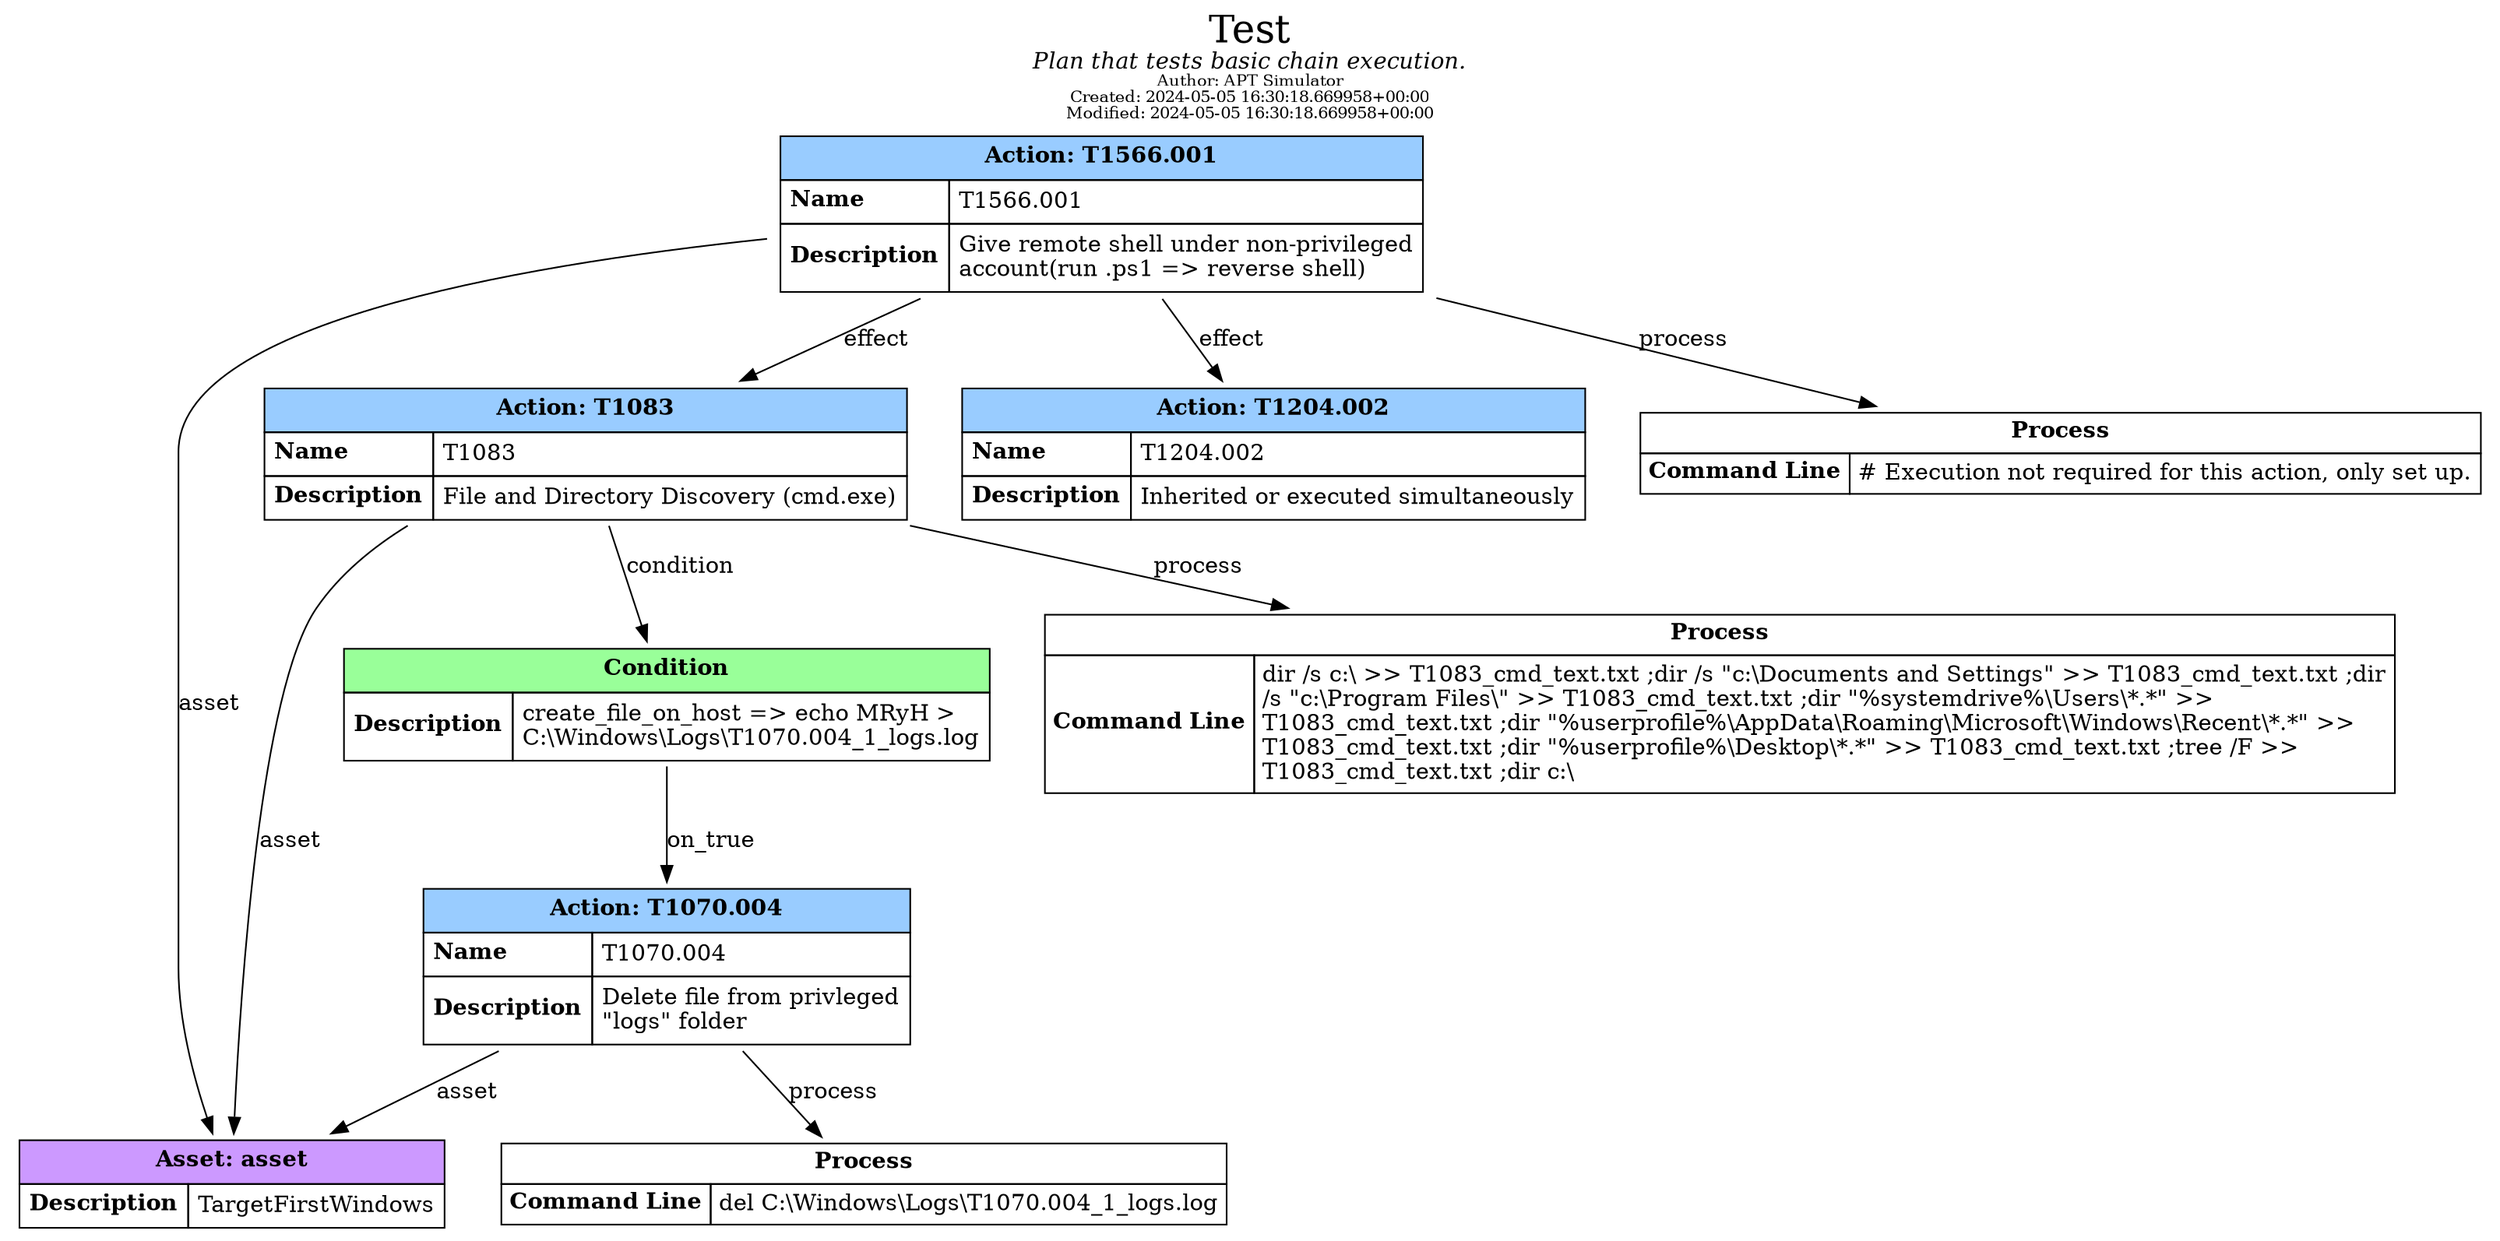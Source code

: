 digraph {
	label=<<font point-size="24">Test</font><br/><i>Plan that tests basic chain execution.</i><br/><font point-size="10">Author: APT Simulator</font><br/><font point-size="10">Created: 2024-05-05 16:30:18.669958+00:00</font><br/><font point-size="10">Modified: 2024-05-05 16:30:18.669958+00:00</font>>;
	labelloc="t";
	"attack-action--d99397e5-36bc-4938-b247-2e63044cfec8" [label=<<TABLE BORDER="0" CELLBORDER="1" CELLSPACING="0" CELLPADDING="5"><TR><TD BGCOLOR="#99ccff" COLSPAN="2"><B>Action: T1566.001</B></TD></TR><TR><TD ALIGN="LEFT" BALIGN="LEFT"><B>Name</B></TD><TD ALIGN="LEFT" BALIGN="LEFT">T1566.001</TD></TR><TR><TD ALIGN="LEFT" BALIGN="LEFT"><B>Description</B></TD><TD ALIGN="LEFT" BALIGN="LEFT">Give remote shell under non-privileged<br/>account(run .ps1 =&gt; reverse shell)</TD></TR></TABLE>> shape=plaintext]
	"attack-action--d99397e5-36bc-4938-b247-2e63044cfec8" -> "attack-asset--15369e2f-cde0-4c1c-ac21-d21bb55a73c5" [label=asset]
	"attack-action--d99397e5-36bc-4938-b247-2e63044cfec8" -> "attack-action--accfb346-5ec0-443f-b673-1952b34c53d0" [label=effect]
	"attack-action--d99397e5-36bc-4938-b247-2e63044cfec8" -> "attack-action--1b6e495b-4b01-49aa-a287-a667906eecbe" [label=effect]
	"attack-action--d99397e5-36bc-4938-b247-2e63044cfec8" -> "process--8661ce21-52ce-452a-bee2-795dde8c095f" [label=process]
	"attack-asset--15369e2f-cde0-4c1c-ac21-d21bb55a73c5" [label=<<TABLE BORDER="0" CELLBORDER="1" CELLSPACING="0" CELLPADDING="5"><TR><TD BGCOLOR="#cc99ff" COLSPAN="2"><B>Asset: asset</B></TD></TR><TR><TD ALIGN="LEFT" BALIGN="LEFT"><B>Description</B></TD><TD ALIGN="LEFT" BALIGN="LEFT">TargetFirstWindows</TD></TR></TABLE>> shape=plaintext]
	"process--8661ce21-52ce-452a-bee2-795dde8c095f" [label=<<TABLE BORDER="0" CELLBORDER="1" CELLSPACING="0" CELLPADDING="4"><TR><TD COLSPAN="2"><B>Process</B></TD></TR><TR><TD ALIGN="LEFT" BALIGN="LEFT"><B>Command Line</B></TD><TD ALIGN="LEFT" BALIGN="LEFT"># Execution not required for this action, only set up.</TD></TR></TABLE>> shape=plaintext]
	"attack-action--1b6e495b-4b01-49aa-a287-a667906eecbe" [label=<<TABLE BORDER="0" CELLBORDER="1" CELLSPACING="0" CELLPADDING="5"><TR><TD BGCOLOR="#99ccff" COLSPAN="2"><B>Action: T1204.002</B></TD></TR><TR><TD ALIGN="LEFT" BALIGN="LEFT"><B>Name</B></TD><TD ALIGN="LEFT" BALIGN="LEFT">T1204.002</TD></TR><TR><TD ALIGN="LEFT" BALIGN="LEFT"><B>Description</B></TD><TD ALIGN="LEFT" BALIGN="LEFT">Inherited or executed simultaneously</TD></TR></TABLE>> shape=plaintext]
	"attack-action--accfb346-5ec0-443f-b673-1952b34c53d0" [label=<<TABLE BORDER="0" CELLBORDER="1" CELLSPACING="0" CELLPADDING="5"><TR><TD BGCOLOR="#99ccff" COLSPAN="2"><B>Action: T1083</B></TD></TR><TR><TD ALIGN="LEFT" BALIGN="LEFT"><B>Name</B></TD><TD ALIGN="LEFT" BALIGN="LEFT">T1083</TD></TR><TR><TD ALIGN="LEFT" BALIGN="LEFT"><B>Description</B></TD><TD ALIGN="LEFT" BALIGN="LEFT">File and Directory Discovery (cmd.exe)</TD></TR></TABLE>> shape=plaintext]
	"attack-action--accfb346-5ec0-443f-b673-1952b34c53d0" -> "attack-asset--15369e2f-cde0-4c1c-ac21-d21bb55a73c5" [label=asset]
	"attack-action--accfb346-5ec0-443f-b673-1952b34c53d0" -> "attack-condition--6aecb80c-5436-4ba3-b1d7-233d972004bf" [label=condition]
	"attack-action--accfb346-5ec0-443f-b673-1952b34c53d0" -> "process--78db411c-ac74-4f0a-8f30-8292a00c100c" [label=process]
	"attack-asset--15369e2f-cde0-4c1c-ac21-d21bb55a73c5" [label=<<TABLE BORDER="0" CELLBORDER="1" CELLSPACING="0" CELLPADDING="5"><TR><TD BGCOLOR="#cc99ff" COLSPAN="2"><B>Asset: asset</B></TD></TR><TR><TD ALIGN="LEFT" BALIGN="LEFT"><B>Description</B></TD><TD ALIGN="LEFT" BALIGN="LEFT">TargetFirstWindows</TD></TR></TABLE>> shape=plaintext]
	"process--78db411c-ac74-4f0a-8f30-8292a00c100c" [label=<<TABLE BORDER="0" CELLBORDER="1" CELLSPACING="0" CELLPADDING="4"><TR><TD COLSPAN="2"><B>Process</B></TD></TR><TR><TD ALIGN="LEFT" BALIGN="LEFT"><B>Command Line</B></TD><TD ALIGN="LEFT" BALIGN="LEFT">dir /s c:\\ &gt;&gt; T1083_cmd_text.txt ;dir /s &quot;c:\\Documents and Settings&quot; &gt;&gt; T1083_cmd_text.txt ;dir<br/>/s &quot;c:\\Program Files\\&quot; &gt;&gt; T1083_cmd_text.txt ;dir &quot;%systemdrive%\\Users\\*.*&quot; &gt;&gt;<br/>T1083_cmd_text.txt ;dir &quot;%userprofile%\\AppData\\Roaming\\Microsoft\\Windows\\Recent\\*.*&quot; &gt;&gt;<br/>T1083_cmd_text.txt ;dir &quot;%userprofile%\\Desktop\\*.*&quot; &gt;&gt; T1083_cmd_text.txt ;tree /F &gt;&gt;<br/>T1083_cmd_text.txt ;dir c:\\</TD></TR></TABLE>> shape=plaintext]
	"attack-condition--6aecb80c-5436-4ba3-b1d7-233d972004bf" [label=<<TABLE BORDER="0" CELLBORDER="1" CELLSPACING="0" CELLPADDING="5"><TR><TD BGCOLOR="#99ff99" COLSPAN="2"><B>Condition</B></TD></TR><TR><TD ALIGN="LEFT" BALIGN="LEFT"><B>Description</B></TD><TD ALIGN="LEFT" BALIGN="LEFT">create_file_on_host =&gt; echo MRyH &gt;<br/>C:\\Windows\\Logs\\T1070.004_1_logs.log</TD></TR></TABLE>> shape=plaintext]
	"attack-condition--6aecb80c-5436-4ba3-b1d7-233d972004bf" -> "attack-action--dd30dd77-148d-4e85-ba18-33df2dd7c37b" [label=on_true]
	"attack-action--dd30dd77-148d-4e85-ba18-33df2dd7c37b" [label=<<TABLE BORDER="0" CELLBORDER="1" CELLSPACING="0" CELLPADDING="5"><TR><TD BGCOLOR="#99ccff" COLSPAN="2"><B>Action: T1070.004</B></TD></TR><TR><TD ALIGN="LEFT" BALIGN="LEFT"><B>Name</B></TD><TD ALIGN="LEFT" BALIGN="LEFT">T1070.004</TD></TR><TR><TD ALIGN="LEFT" BALIGN="LEFT"><B>Description</B></TD><TD ALIGN="LEFT" BALIGN="LEFT">Delete file from privleged<br/>&quot;logs&quot; folder</TD></TR></TABLE>> shape=plaintext]
	"attack-action--dd30dd77-148d-4e85-ba18-33df2dd7c37b" -> "attack-asset--15369e2f-cde0-4c1c-ac21-d21bb55a73c5" [label=asset]
	"attack-action--dd30dd77-148d-4e85-ba18-33df2dd7c37b" -> "process--6e923297-6b39-42b1-8e76-0c304f49cfde" [label=process]
	"attack-asset--15369e2f-cde0-4c1c-ac21-d21bb55a73c5" [label=<<TABLE BORDER="0" CELLBORDER="1" CELLSPACING="0" CELLPADDING="5"><TR><TD BGCOLOR="#cc99ff" COLSPAN="2"><B>Asset: asset</B></TD></TR><TR><TD ALIGN="LEFT" BALIGN="LEFT"><B>Description</B></TD><TD ALIGN="LEFT" BALIGN="LEFT">TargetFirstWindows</TD></TR></TABLE>> shape=plaintext]
	"process--6e923297-6b39-42b1-8e76-0c304f49cfde" [label=<<TABLE BORDER="0" CELLBORDER="1" CELLSPACING="0" CELLPADDING="4"><TR><TD COLSPAN="2"><B>Process</B></TD></TR><TR><TD ALIGN="LEFT" BALIGN="LEFT"><B>Command Line</B></TD><TD ALIGN="LEFT" BALIGN="LEFT">del C:\\Windows\\Logs\\T1070.004_1_logs.log</TD></TR></TABLE>> shape=plaintext]
}
